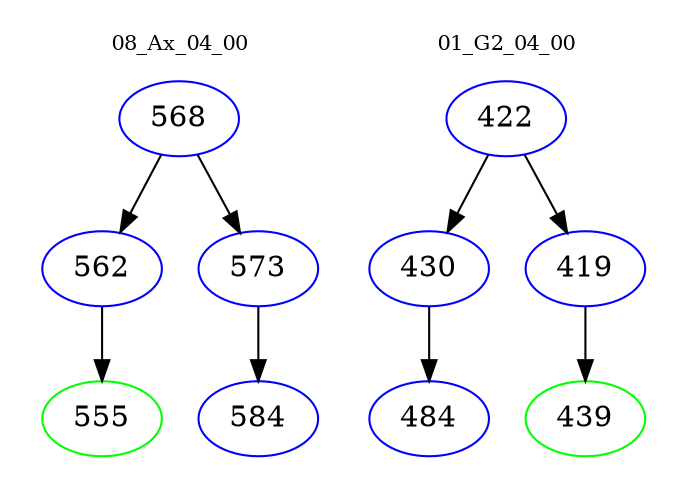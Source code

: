 digraph{
subgraph cluster_0 {
color = white
label = "08_Ax_04_00";
fontsize=10;
T0_568 [label="568", color="blue"]
T0_568 -> T0_562 [color="black"]
T0_562 [label="562", color="blue"]
T0_562 -> T0_555 [color="black"]
T0_555 [label="555", color="green"]
T0_568 -> T0_573 [color="black"]
T0_573 [label="573", color="blue"]
T0_573 -> T0_584 [color="black"]
T0_584 [label="584", color="blue"]
}
subgraph cluster_1 {
color = white
label = "01_G2_04_00";
fontsize=10;
T1_422 [label="422", color="blue"]
T1_422 -> T1_430 [color="black"]
T1_430 [label="430", color="blue"]
T1_430 -> T1_484 [color="black"]
T1_484 [label="484", color="blue"]
T1_422 -> T1_419 [color="black"]
T1_419 [label="419", color="blue"]
T1_419 -> T1_439 [color="black"]
T1_439 [label="439", color="green"]
}
}
